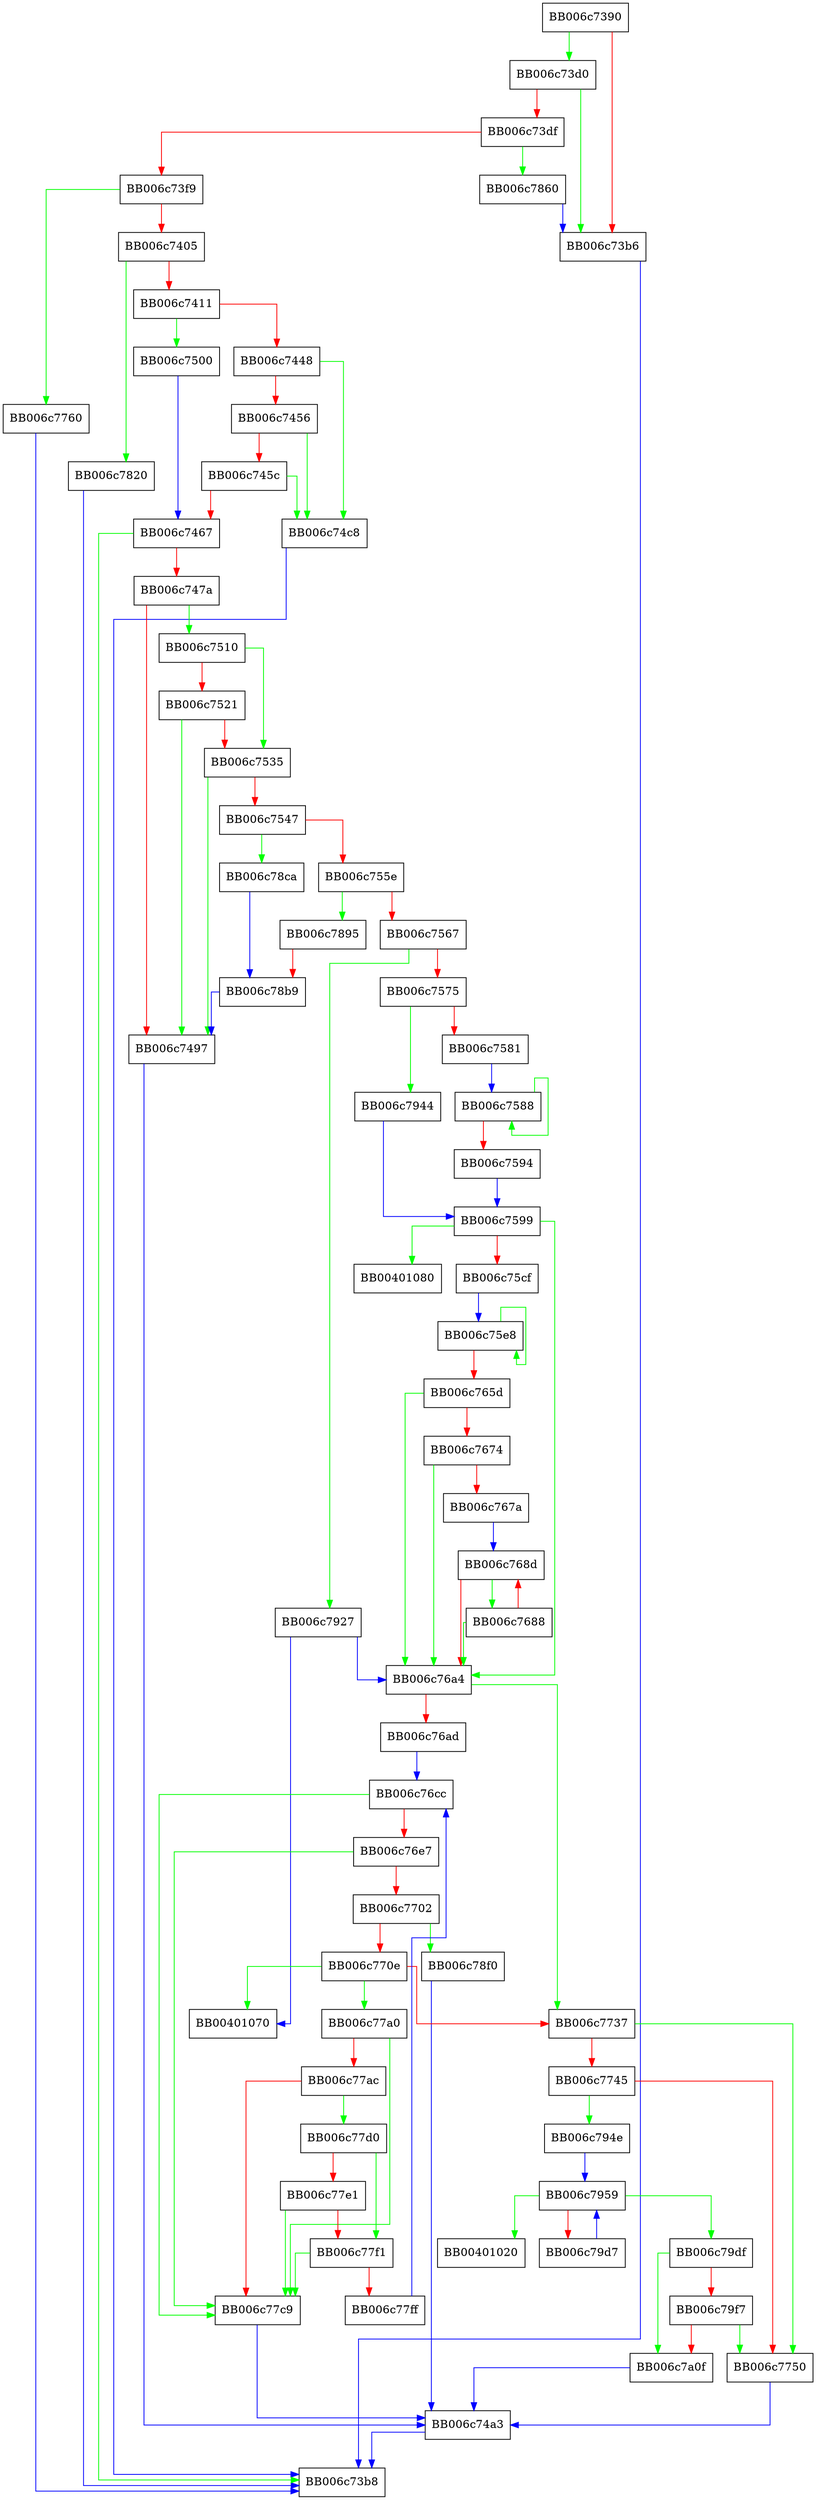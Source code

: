 digraph krb5kdf_derive {
  node [shape="box"];
  graph [splines=ortho];
  BB006c7390 -> BB006c73d0 [color="green"];
  BB006c7390 -> BB006c73b6 [color="red"];
  BB006c73b6 -> BB006c73b8 [color="blue"];
  BB006c73d0 -> BB006c73b6 [color="green"];
  BB006c73d0 -> BB006c73df [color="red"];
  BB006c73df -> BB006c7860 [color="green"];
  BB006c73df -> BB006c73f9 [color="red"];
  BB006c73f9 -> BB006c7760 [color="green"];
  BB006c73f9 -> BB006c7405 [color="red"];
  BB006c7405 -> BB006c7820 [color="green"];
  BB006c7405 -> BB006c7411 [color="red"];
  BB006c7411 -> BB006c7500 [color="green"];
  BB006c7411 -> BB006c7448 [color="red"];
  BB006c7448 -> BB006c74c8 [color="green"];
  BB006c7448 -> BB006c7456 [color="red"];
  BB006c7456 -> BB006c74c8 [color="green"];
  BB006c7456 -> BB006c745c [color="red"];
  BB006c745c -> BB006c74c8 [color="green"];
  BB006c745c -> BB006c7467 [color="red"];
  BB006c7467 -> BB006c73b8 [color="green"];
  BB006c7467 -> BB006c747a [color="red"];
  BB006c747a -> BB006c7510 [color="green"];
  BB006c747a -> BB006c7497 [color="red"];
  BB006c7497 -> BB006c74a3 [color="blue"];
  BB006c74a3 -> BB006c73b8 [color="blue"];
  BB006c74c8 -> BB006c73b8 [color="blue"];
  BB006c7500 -> BB006c7467 [color="blue"];
  BB006c7510 -> BB006c7535 [color="green"];
  BB006c7510 -> BB006c7521 [color="red"];
  BB006c7521 -> BB006c7497 [color="green"];
  BB006c7521 -> BB006c7535 [color="red"];
  BB006c7535 -> BB006c7497 [color="green"];
  BB006c7535 -> BB006c7547 [color="red"];
  BB006c7547 -> BB006c78ca [color="green"];
  BB006c7547 -> BB006c755e [color="red"];
  BB006c755e -> BB006c7895 [color="green"];
  BB006c755e -> BB006c7567 [color="red"];
  BB006c7567 -> BB006c7927 [color="green"];
  BB006c7567 -> BB006c7575 [color="red"];
  BB006c7575 -> BB006c7944 [color="green"];
  BB006c7575 -> BB006c7581 [color="red"];
  BB006c7581 -> BB006c7588 [color="blue"];
  BB006c7588 -> BB006c7588 [color="green"];
  BB006c7588 -> BB006c7594 [color="red"];
  BB006c7594 -> BB006c7599 [color="blue"];
  BB006c7599 -> BB00401080 [color="green"];
  BB006c7599 -> BB006c76a4 [color="green"];
  BB006c7599 -> BB006c75cf [color="red"];
  BB006c75cf -> BB006c75e8 [color="blue"];
  BB006c75e8 -> BB006c75e8 [color="green"];
  BB006c75e8 -> BB006c765d [color="red"];
  BB006c765d -> BB006c76a4 [color="green"];
  BB006c765d -> BB006c7674 [color="red"];
  BB006c7674 -> BB006c76a4 [color="green"];
  BB006c7674 -> BB006c767a [color="red"];
  BB006c767a -> BB006c768d [color="blue"];
  BB006c7688 -> BB006c76a4 [color="green"];
  BB006c7688 -> BB006c768d [color="red"];
  BB006c768d -> BB006c7688 [color="green"];
  BB006c768d -> BB006c76a4 [color="red"];
  BB006c76a4 -> BB006c7737 [color="green"];
  BB006c76a4 -> BB006c76ad [color="red"];
  BB006c76ad -> BB006c76cc [color="blue"];
  BB006c76cc -> BB006c77c9 [color="green"];
  BB006c76cc -> BB006c76e7 [color="red"];
  BB006c76e7 -> BB006c77c9 [color="green"];
  BB006c76e7 -> BB006c7702 [color="red"];
  BB006c7702 -> BB006c78f0 [color="green"];
  BB006c7702 -> BB006c770e [color="red"];
  BB006c770e -> BB00401070 [color="green"];
  BB006c770e -> BB006c77a0 [color="green"];
  BB006c770e -> BB006c7737 [color="red"];
  BB006c7737 -> BB006c7750 [color="green"];
  BB006c7737 -> BB006c7745 [color="red"];
  BB006c7745 -> BB006c794e [color="green"];
  BB006c7745 -> BB006c7750 [color="red"];
  BB006c7750 -> BB006c74a3 [color="blue"];
  BB006c7760 -> BB006c73b8 [color="blue"];
  BB006c77a0 -> BB006c77c9 [color="green"];
  BB006c77a0 -> BB006c77ac [color="red"];
  BB006c77ac -> BB006c77d0 [color="green"];
  BB006c77ac -> BB006c77c9 [color="red"];
  BB006c77c9 -> BB006c74a3 [color="blue"];
  BB006c77d0 -> BB006c77f1 [color="green"];
  BB006c77d0 -> BB006c77e1 [color="red"];
  BB006c77e1 -> BB006c77c9 [color="green"];
  BB006c77e1 -> BB006c77f1 [color="red"];
  BB006c77f1 -> BB006c77c9 [color="green"];
  BB006c77f1 -> BB006c77ff [color="red"];
  BB006c77ff -> BB006c76cc [color="blue"];
  BB006c7820 -> BB006c73b8 [color="blue"];
  BB006c7860 -> BB006c73b6 [color="blue"];
  BB006c7895 -> BB006c78b9 [color="red"];
  BB006c78b9 -> BB006c7497 [color="blue"];
  BB006c78ca -> BB006c78b9 [color="blue"];
  BB006c78f0 -> BB006c74a3 [color="blue"];
  BB006c7927 -> BB00401070 [color="blue"];
  BB006c7927 -> BB006c76a4 [color="blue"];
  BB006c7944 -> BB006c7599 [color="blue"];
  BB006c794e -> BB006c7959 [color="blue"];
  BB006c7959 -> BB00401020 [color="green"];
  BB006c7959 -> BB006c79df [color="green"];
  BB006c7959 -> BB006c79d7 [color="red"];
  BB006c79d7 -> BB006c7959 [color="blue"];
  BB006c79df -> BB006c7a0f [color="green"];
  BB006c79df -> BB006c79f7 [color="red"];
  BB006c79f7 -> BB006c7750 [color="green"];
  BB006c79f7 -> BB006c7a0f [color="red"];
  BB006c7a0f -> BB006c74a3 [color="blue"];
}